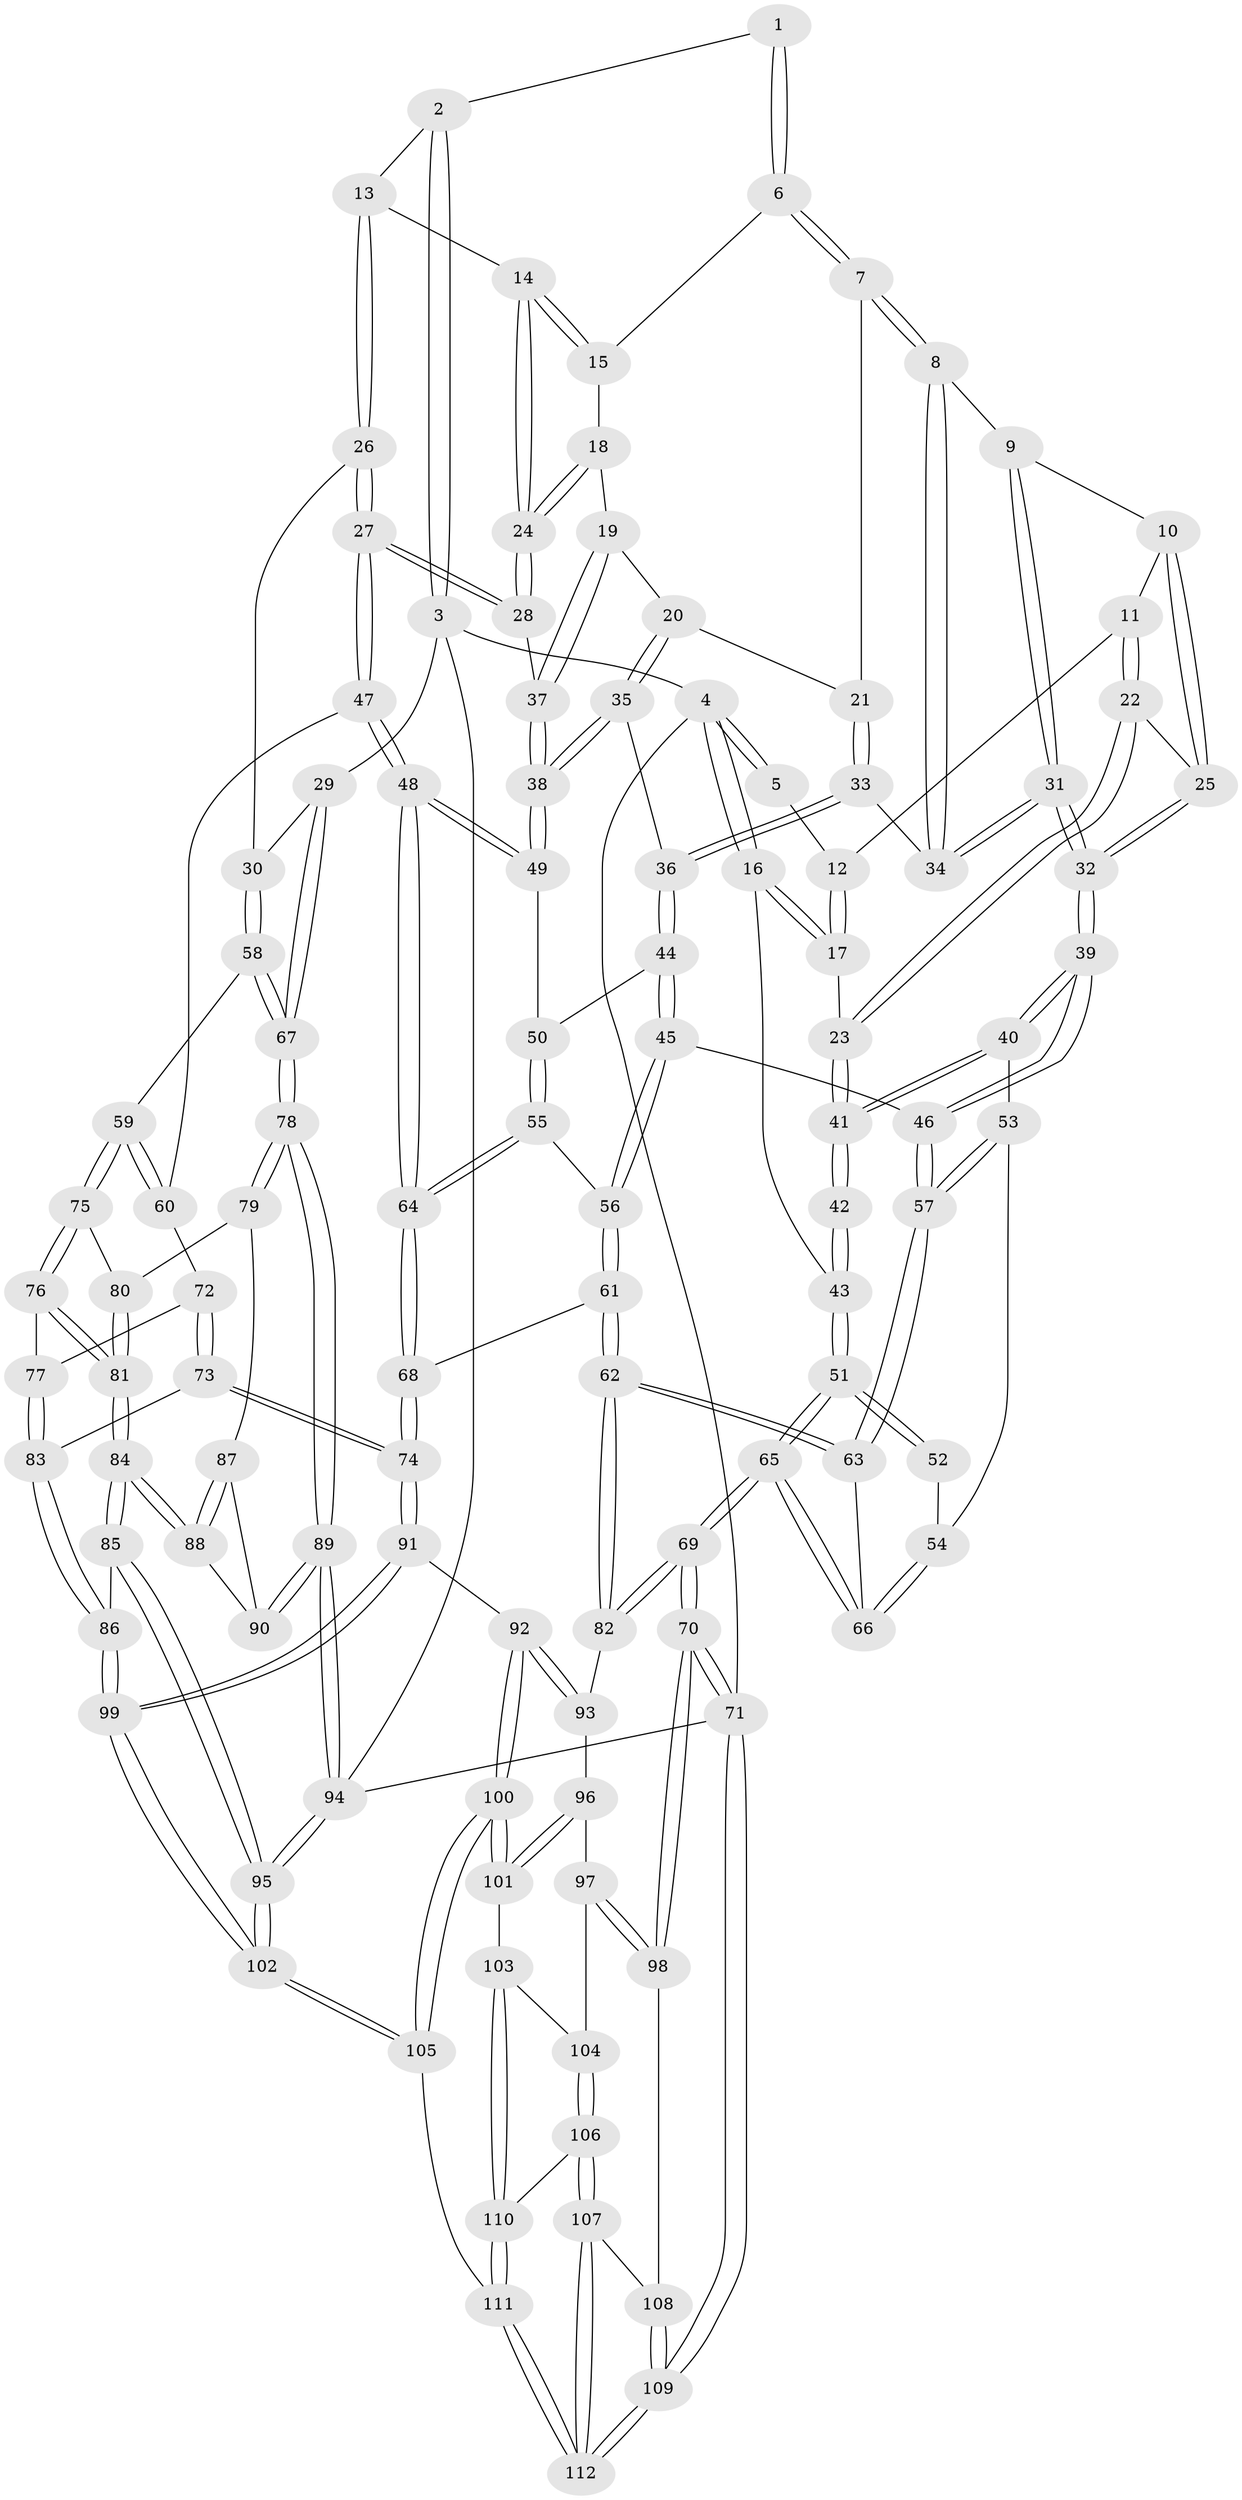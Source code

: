 // coarse degree distribution, {2: 0.01282051282051282, 5: 0.358974358974359, 4: 0.32051282051282054, 3: 0.10256410256410256, 6: 0.1794871794871795, 7: 0.02564102564102564}
// Generated by graph-tools (version 1.1) at 2025/06/03/04/25 22:06:34]
// undirected, 112 vertices, 277 edges
graph export_dot {
graph [start="1"]
  node [color=gray90,style=filled];
  1 [pos="+0.4837783534598393+0"];
  2 [pos="+0.871867851381584+0"];
  3 [pos="+1+0"];
  4 [pos="+0+0"];
  5 [pos="+0.2388580358243614+0"];
  6 [pos="+0.48594647162321464+0"];
  7 [pos="+0.44094226530194613+0.017422722717779917"];
  8 [pos="+0.34576827233964336+0.09366079628484317"];
  9 [pos="+0.2743275675431932+0.08287901372548603"];
  10 [pos="+0.2556558730645993+0.06828051348487042"];
  11 [pos="+0.23381032715421102+0.04128302190649317"];
  12 [pos="+0.20878313721109015+0"];
  13 [pos="+0.7896052703295106+0.008936582568451536"];
  14 [pos="+0.7033739996968625+0.07844703518884305"];
  15 [pos="+0.5177010510431032+0"];
  16 [pos="+0+0"];
  17 [pos="+0.07622803307606327+0.08894551475113875"];
  18 [pos="+0.5455259553539724+0.05514158057464974"];
  19 [pos="+0.5131573798297657+0.1486715962376439"];
  20 [pos="+0.4593593765702553+0.1331656259591195"];
  21 [pos="+0.4435666517697812+0.10359997613558333"];
  22 [pos="+0.16527026345628226+0.14026698978500773"];
  23 [pos="+0.11666367882234054+0.16229389995666918"];
  24 [pos="+0.6425252122860501+0.1599450730906067"];
  25 [pos="+0.21625288753406863+0.15724129735237133"];
  26 [pos="+0.8588982131677027+0.22182578878926848"];
  27 [pos="+0.7324839937536054+0.29433984641319527"];
  28 [pos="+0.6425190769104754+0.17407405291155448"];
  29 [pos="+1+0.12332984691502398"];
  30 [pos="+0.8875751494942842+0.22632460209180671"];
  31 [pos="+0.2766071564862095+0.2017018920128773"];
  32 [pos="+0.25670578190779386+0.22137227770114393"];
  33 [pos="+0.37722907056722854+0.18833986126486957"];
  34 [pos="+0.3636611816374475+0.18049933482880512"];
  35 [pos="+0.4482969526134102+0.221980038860592"];
  36 [pos="+0.39438885884674185+0.2085304496474649"];
  37 [pos="+0.52833390456736+0.21197397504217708"];
  38 [pos="+0.4923122741367535+0.25086155284499184"];
  39 [pos="+0.23509668227245353+0.2682996732949348"];
  40 [pos="+0.11292631237869095+0.2255001258662919"];
  41 [pos="+0.1121011130191289+0.2245830922019878"];
  42 [pos="+0.0942632832050383+0.22654947883725415"];
  43 [pos="+0+0.11758484833163695"];
  44 [pos="+0.3564477714128168+0.2779309312108546"];
  45 [pos="+0.3023655976755812+0.31720761584687607"];
  46 [pos="+0.24092274537659925+0.2823089617175591"];
  47 [pos="+0.7005404920492248+0.37574030763472965"];
  48 [pos="+0.5254908238063618+0.4087379702258259"];
  49 [pos="+0.49927357211792656+0.31545504150493436"];
  50 [pos="+0.3838780001837785+0.2895812778775087"];
  51 [pos="+0+0.3321586094928103"];
  52 [pos="+0.0557717960921055+0.259714700577499"];
  53 [pos="+0.09801273805913392+0.31415858937377744"];
  54 [pos="+0+0.3683002996652199"];
  55 [pos="+0.42034591559090084+0.39829779970527723"];
  56 [pos="+0.30740694324397316+0.3268475411786422"];
  57 [pos="+0.15986350981813313+0.40870869565275164"];
  58 [pos="+0.9447350005381306+0.4255779452179676"];
  59 [pos="+0.8189967731941679+0.4535225935019812"];
  60 [pos="+0.7031501388426117+0.37943181045490526"];
  61 [pos="+0.24589790396668998+0.5576149055965152"];
  62 [pos="+0.23743785240362342+0.561224401418692"];
  63 [pos="+0.1519004383252775+0.4594655148595749"];
  64 [pos="+0.49053727475366676+0.44728948250417677"];
  65 [pos="+0+0.45432810859926065"];
  66 [pos="+0+0.4324273738898575"];
  67 [pos="+1+0.5207103414189893"];
  68 [pos="+0.4607586619188537+0.5213896564856976"];
  69 [pos="+0+0.6860792479763129"];
  70 [pos="+0+0.7147494681360702"];
  71 [pos="+0+1"];
  72 [pos="+0.7024867878143729+0.4000652346018013"];
  73 [pos="+0.5653933493214638+0.6845042827085293"];
  74 [pos="+0.5498556617047403+0.6819616387074546"];
  75 [pos="+0.827603396729158+0.5115047058223884"];
  76 [pos="+0.7213547977510397+0.572803152102585"];
  77 [pos="+0.7010098069678072+0.5663124741976063"];
  78 [pos="+1+0.5247970155865732"];
  79 [pos="+0.9117183797083495+0.5752131084272083"];
  80 [pos="+0.8426160055806902+0.5507541222708532"];
  81 [pos="+0.795840034028851+0.6225645143238455"];
  82 [pos="+0.22960859286202778+0.5798925326927022"];
  83 [pos="+0.569717942465836+0.6852995328912026"];
  84 [pos="+0.802958925614427+0.7022974922978872"];
  85 [pos="+0.7792035853554649+0.7387096580174428"];
  86 [pos="+0.681842856769465+0.7575509503586064"];
  87 [pos="+0.8959352947759008+0.6197889583309423"];
  88 [pos="+0.8051743067562902+0.7016000490143548"];
  89 [pos="+1+0.7710325602883794"];
  90 [pos="+0.9375467405039717+0.6946451517136506"];
  91 [pos="+0.46988024602011236+0.7749030126099024"];
  92 [pos="+0.458346416646111+0.7851001132361207"];
  93 [pos="+0.23260950801452565+0.7002893110283213"];
  94 [pos="+1+1"];
  95 [pos="+1+1"];
  96 [pos="+0.21389487978345406+0.7334287107462722"];
  97 [pos="+0.13096508814615787+0.7973935696056009"];
  98 [pos="+0.006176874432600488+0.7973284667309117"];
  99 [pos="+0.6758663601085179+0.9665550141819288"];
  100 [pos="+0.41452365995657864+0.9334189184146795"];
  101 [pos="+0.3065381160238747+0.8884154274807895"];
  102 [pos="+0.6998041387861045+1"];
  103 [pos="+0.2486104588722032+0.9093732058492232"];
  104 [pos="+0.14473955346865688+0.8393991307635525"];
  105 [pos="+0.46518756701318026+1"];
  106 [pos="+0.14770743558046348+0.9762990944864856"];
  107 [pos="+0.12618622920589664+1"];
  108 [pos="+0.04493520270123463+0.9035505326156582"];
  109 [pos="+0+1"];
  110 [pos="+0.2220292448600491+0.9479046572038324"];
  111 [pos="+0.4524559897787983+1"];
  112 [pos="+0.06322494700256405+1"];
  1 -- 2;
  1 -- 6;
  1 -- 6;
  2 -- 3;
  2 -- 3;
  2 -- 13;
  3 -- 4;
  3 -- 29;
  3 -- 94;
  4 -- 5;
  4 -- 5;
  4 -- 16;
  4 -- 16;
  4 -- 71;
  5 -- 12;
  6 -- 7;
  6 -- 7;
  6 -- 15;
  7 -- 8;
  7 -- 8;
  7 -- 21;
  8 -- 9;
  8 -- 34;
  8 -- 34;
  9 -- 10;
  9 -- 31;
  9 -- 31;
  10 -- 11;
  10 -- 25;
  10 -- 25;
  11 -- 12;
  11 -- 22;
  11 -- 22;
  12 -- 17;
  12 -- 17;
  13 -- 14;
  13 -- 26;
  13 -- 26;
  14 -- 15;
  14 -- 15;
  14 -- 24;
  14 -- 24;
  15 -- 18;
  16 -- 17;
  16 -- 17;
  16 -- 43;
  17 -- 23;
  18 -- 19;
  18 -- 24;
  18 -- 24;
  19 -- 20;
  19 -- 37;
  19 -- 37;
  20 -- 21;
  20 -- 35;
  20 -- 35;
  21 -- 33;
  21 -- 33;
  22 -- 23;
  22 -- 23;
  22 -- 25;
  23 -- 41;
  23 -- 41;
  24 -- 28;
  24 -- 28;
  25 -- 32;
  25 -- 32;
  26 -- 27;
  26 -- 27;
  26 -- 30;
  27 -- 28;
  27 -- 28;
  27 -- 47;
  27 -- 47;
  28 -- 37;
  29 -- 30;
  29 -- 67;
  29 -- 67;
  30 -- 58;
  30 -- 58;
  31 -- 32;
  31 -- 32;
  31 -- 34;
  31 -- 34;
  32 -- 39;
  32 -- 39;
  33 -- 34;
  33 -- 36;
  33 -- 36;
  35 -- 36;
  35 -- 38;
  35 -- 38;
  36 -- 44;
  36 -- 44;
  37 -- 38;
  37 -- 38;
  38 -- 49;
  38 -- 49;
  39 -- 40;
  39 -- 40;
  39 -- 46;
  39 -- 46;
  40 -- 41;
  40 -- 41;
  40 -- 53;
  41 -- 42;
  41 -- 42;
  42 -- 43;
  42 -- 43;
  43 -- 51;
  43 -- 51;
  44 -- 45;
  44 -- 45;
  44 -- 50;
  45 -- 46;
  45 -- 56;
  45 -- 56;
  46 -- 57;
  46 -- 57;
  47 -- 48;
  47 -- 48;
  47 -- 60;
  48 -- 49;
  48 -- 49;
  48 -- 64;
  48 -- 64;
  49 -- 50;
  50 -- 55;
  50 -- 55;
  51 -- 52;
  51 -- 52;
  51 -- 65;
  51 -- 65;
  52 -- 54;
  53 -- 54;
  53 -- 57;
  53 -- 57;
  54 -- 66;
  54 -- 66;
  55 -- 56;
  55 -- 64;
  55 -- 64;
  56 -- 61;
  56 -- 61;
  57 -- 63;
  57 -- 63;
  58 -- 59;
  58 -- 67;
  58 -- 67;
  59 -- 60;
  59 -- 60;
  59 -- 75;
  59 -- 75;
  60 -- 72;
  61 -- 62;
  61 -- 62;
  61 -- 68;
  62 -- 63;
  62 -- 63;
  62 -- 82;
  62 -- 82;
  63 -- 66;
  64 -- 68;
  64 -- 68;
  65 -- 66;
  65 -- 66;
  65 -- 69;
  65 -- 69;
  67 -- 78;
  67 -- 78;
  68 -- 74;
  68 -- 74;
  69 -- 70;
  69 -- 70;
  69 -- 82;
  69 -- 82;
  70 -- 71;
  70 -- 71;
  70 -- 98;
  70 -- 98;
  71 -- 109;
  71 -- 109;
  71 -- 94;
  72 -- 73;
  72 -- 73;
  72 -- 77;
  73 -- 74;
  73 -- 74;
  73 -- 83;
  74 -- 91;
  74 -- 91;
  75 -- 76;
  75 -- 76;
  75 -- 80;
  76 -- 77;
  76 -- 81;
  76 -- 81;
  77 -- 83;
  77 -- 83;
  78 -- 79;
  78 -- 79;
  78 -- 89;
  78 -- 89;
  79 -- 80;
  79 -- 87;
  80 -- 81;
  80 -- 81;
  81 -- 84;
  81 -- 84;
  82 -- 93;
  83 -- 86;
  83 -- 86;
  84 -- 85;
  84 -- 85;
  84 -- 88;
  84 -- 88;
  85 -- 86;
  85 -- 95;
  85 -- 95;
  86 -- 99;
  86 -- 99;
  87 -- 88;
  87 -- 88;
  87 -- 90;
  88 -- 90;
  89 -- 90;
  89 -- 90;
  89 -- 94;
  89 -- 94;
  91 -- 92;
  91 -- 99;
  91 -- 99;
  92 -- 93;
  92 -- 93;
  92 -- 100;
  92 -- 100;
  93 -- 96;
  94 -- 95;
  94 -- 95;
  95 -- 102;
  95 -- 102;
  96 -- 97;
  96 -- 101;
  96 -- 101;
  97 -- 98;
  97 -- 98;
  97 -- 104;
  98 -- 108;
  99 -- 102;
  99 -- 102;
  100 -- 101;
  100 -- 101;
  100 -- 105;
  100 -- 105;
  101 -- 103;
  102 -- 105;
  102 -- 105;
  103 -- 104;
  103 -- 110;
  103 -- 110;
  104 -- 106;
  104 -- 106;
  105 -- 111;
  106 -- 107;
  106 -- 107;
  106 -- 110;
  107 -- 108;
  107 -- 112;
  107 -- 112;
  108 -- 109;
  108 -- 109;
  109 -- 112;
  109 -- 112;
  110 -- 111;
  110 -- 111;
  111 -- 112;
  111 -- 112;
}
